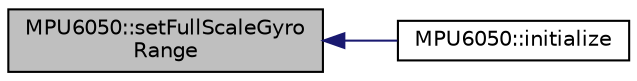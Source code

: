 digraph "MPU6050::setFullScaleGyroRange"
{
  edge [fontname="Helvetica",fontsize="10",labelfontname="Helvetica",labelfontsize="10"];
  node [fontname="Helvetica",fontsize="10",shape=record];
  rankdir="LR";
  Node1022 [label="MPU6050::setFullScaleGyro\lRange",height=0.2,width=0.4,color="black", fillcolor="grey75", style="filled", fontcolor="black"];
  Node1022 -> Node1023 [dir="back",color="midnightblue",fontsize="10",style="solid",fontname="Helvetica"];
  Node1023 [label="MPU6050::initialize",height=0.2,width=0.4,color="black", fillcolor="white", style="filled",URL="$class_m_p_u6050.html#abd8fc6c18adf158011118fbccc7e7054",tooltip="Power on and prepare for general usage. "];
}
